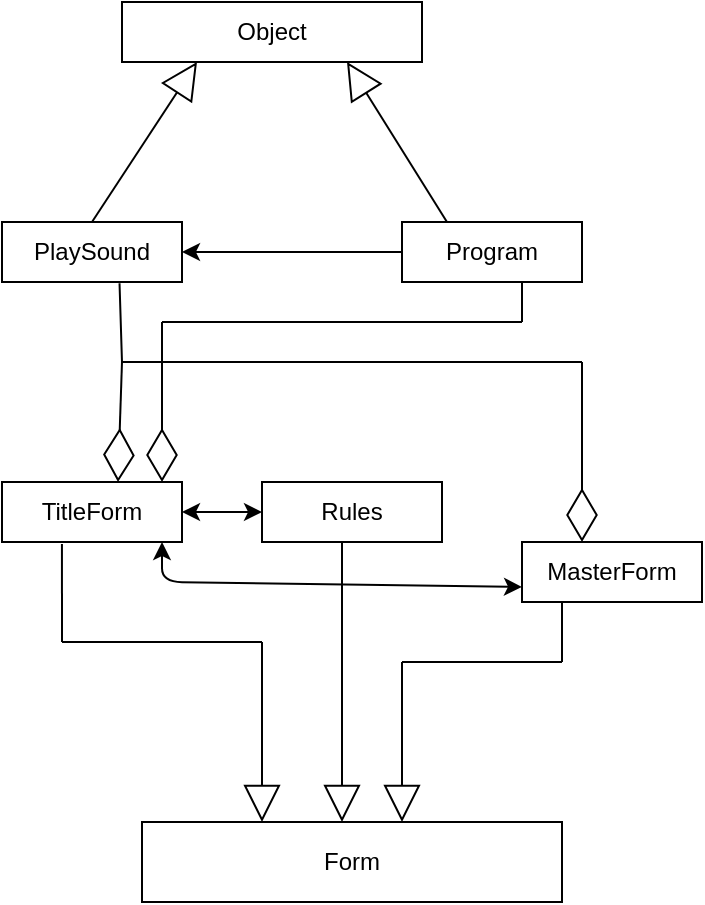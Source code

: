 <mxfile version="13.0.1" type="device"><diagram name="Page-1" id="929967ad-93f9-6ef4-fab6-5d389245f69c"><mxGraphModel dx="1038" dy="556" grid="1" gridSize="10" guides="1" tooltips="1" connect="1" arrows="1" fold="1" page="1" pageScale="1.5" pageWidth="1169" pageHeight="826" background="none" math="0" shadow="0"><root><mxCell id="0" style=";html=1;"/><mxCell id="1" style=";html=1;" parent="0"/><mxCell id="Xah6Zgm-p_P0vl2h3K61-1" value="Object" style="rounded=0;whiteSpace=wrap;html=1;" parent="1" vertex="1"><mxGeometry x="480" y="60" width="150" height="30" as="geometry"/></mxCell><mxCell id="Xah6Zgm-p_P0vl2h3K61-2" value="PlaySound" style="rounded=0;whiteSpace=wrap;html=1;" parent="1" vertex="1"><mxGeometry x="420" y="170" width="90" height="30" as="geometry"/></mxCell><mxCell id="Xah6Zgm-p_P0vl2h3K61-69" style="edgeStyle=orthogonalEdgeStyle;rounded=0;orthogonalLoop=1;jettySize=auto;html=1;entryX=1;entryY=0.5;entryDx=0;entryDy=0;" parent="1" source="Xah6Zgm-p_P0vl2h3K61-3" target="Xah6Zgm-p_P0vl2h3K61-2" edge="1"><mxGeometry relative="1" as="geometry"/></mxCell><mxCell id="Xah6Zgm-p_P0vl2h3K61-3" value="Program" style="rounded=0;whiteSpace=wrap;html=1;" parent="1" vertex="1"><mxGeometry x="620" y="170" width="90" height="30" as="geometry"/></mxCell><mxCell id="Xah6Zgm-p_P0vl2h3K61-6" value="" style="endArrow=block;endSize=16;endFill=0;html=1;entryX=0.25;entryY=1;entryDx=0;entryDy=0;exitX=0.5;exitY=0;exitDx=0;exitDy=0;fontStyle=1" parent="1" source="Xah6Zgm-p_P0vl2h3K61-2" target="Xah6Zgm-p_P0vl2h3K61-1" edge="1"><mxGeometry width="160" relative="1" as="geometry"><mxPoint x="420" y="130" as="sourcePoint"/><mxPoint x="580" y="130" as="targetPoint"/></mxGeometry></mxCell><mxCell id="Xah6Zgm-p_P0vl2h3K61-8" value="" style="endArrow=block;endSize=16;endFill=0;html=1;entryX=0.75;entryY=1;entryDx=0;entryDy=0;exitX=0.25;exitY=0;exitDx=0;exitDy=0;" parent="1" source="Xah6Zgm-p_P0vl2h3K61-3" target="Xah6Zgm-p_P0vl2h3K61-1" edge="1"><mxGeometry width="160" relative="1" as="geometry"><mxPoint x="656" y="180" as="sourcePoint"/><mxPoint x="527.5" y="100" as="targetPoint"/></mxGeometry></mxCell><mxCell id="Xah6Zgm-p_P0vl2h3K61-9" value="Form" style="rounded=0;whiteSpace=wrap;html=1;" parent="1" vertex="1"><mxGeometry x="490" y="470" width="210" height="40" as="geometry"/></mxCell><mxCell id="Xah6Zgm-p_P0vl2h3K61-11" value="TitleForm" style="rounded=0;whiteSpace=wrap;html=1;" parent="1" vertex="1"><mxGeometry x="420" y="300" width="90" height="30" as="geometry"/></mxCell><mxCell id="Xah6Zgm-p_P0vl2h3K61-12" value="Rules" style="rounded=0;whiteSpace=wrap;html=1;" parent="1" vertex="1"><mxGeometry x="550" y="300" width="90" height="30" as="geometry"/></mxCell><mxCell id="Xah6Zgm-p_P0vl2h3K61-13" value="MasterForm" style="rounded=0;whiteSpace=wrap;html=1;" parent="1" vertex="1"><mxGeometry x="680" y="330" width="90" height="30" as="geometry"/></mxCell><mxCell id="Xah6Zgm-p_P0vl2h3K61-29" value="" style="endArrow=diamondThin;endFill=0;endSize=24;html=1;" parent="1" edge="1"><mxGeometry width="160" relative="1" as="geometry"><mxPoint x="480" y="240" as="sourcePoint"/><mxPoint x="478" y="300" as="targetPoint"/></mxGeometry></mxCell><mxCell id="Xah6Zgm-p_P0vl2h3K61-43" value="" style="endArrow=diamondThin;endFill=0;endSize=24;html=1;entryX=0.75;entryY=0;entryDx=0;entryDy=0;" parent="1" edge="1"><mxGeometry width="160" relative="1" as="geometry"><mxPoint x="710" y="240" as="sourcePoint"/><mxPoint x="710" y="330" as="targetPoint"/></mxGeometry></mxCell><mxCell id="Xah6Zgm-p_P0vl2h3K61-47" value="" style="endArrow=none;html=1;entryX=0.653;entryY=1.02;entryDx=0;entryDy=0;entryPerimeter=0;" parent="1" target="Xah6Zgm-p_P0vl2h3K61-2" edge="1"><mxGeometry width="50" height="50" relative="1" as="geometry"><mxPoint x="480" y="240" as="sourcePoint"/><mxPoint x="530" y="190" as="targetPoint"/></mxGeometry></mxCell><mxCell id="Xah6Zgm-p_P0vl2h3K61-50" value="" style="endArrow=block;endSize=16;endFill=0;html=1;fontStyle=1;" parent="1" edge="1"><mxGeometry width="160" relative="1" as="geometry"><mxPoint x="620" y="390" as="sourcePoint"/><mxPoint x="620" y="470" as="targetPoint"/><Array as="points"><mxPoint x="620" y="440"/></Array></mxGeometry></mxCell><mxCell id="Xah6Zgm-p_P0vl2h3K61-51" value="" style="endArrow=block;endSize=16;endFill=0;html=1;fontStyle=1;" parent="1" edge="1"><mxGeometry width="160" relative="1" as="geometry"><mxPoint x="590" y="410" as="sourcePoint"/><mxPoint x="590" y="470" as="targetPoint"/><Array as="points"><mxPoint x="590" y="440"/></Array></mxGeometry></mxCell><mxCell id="Xah6Zgm-p_P0vl2h3K61-52" value="" style="endArrow=block;endSize=16;endFill=0;html=1;fontStyle=1;" parent="1" edge="1"><mxGeometry width="160" relative="1" as="geometry"><mxPoint x="550" y="380" as="sourcePoint"/><mxPoint x="550" y="470" as="targetPoint"/><Array as="points"><mxPoint x="550" y="440"/></Array></mxGeometry></mxCell><mxCell id="Xah6Zgm-p_P0vl2h3K61-59" value="" style="endArrow=none;html=1;" parent="1" edge="1"><mxGeometry width="50" height="50" relative="1" as="geometry"><mxPoint x="540" y="380" as="sourcePoint"/><mxPoint x="450" y="380" as="targetPoint"/></mxGeometry></mxCell><mxCell id="Xah6Zgm-p_P0vl2h3K61-60" value="" style="endArrow=none;html=1;" parent="1" edge="1"><mxGeometry width="50" height="50" relative="1" as="geometry"><mxPoint x="550" y="380" as="sourcePoint"/><mxPoint x="540" y="380" as="targetPoint"/></mxGeometry></mxCell><mxCell id="Xah6Zgm-p_P0vl2h3K61-62" value="" style="endArrow=none;html=1;" parent="1" edge="1"><mxGeometry width="50" height="50" relative="1" as="geometry"><mxPoint x="700" y="390" as="sourcePoint"/><mxPoint x="700" y="360" as="targetPoint"/></mxGeometry></mxCell><mxCell id="Xah6Zgm-p_P0vl2h3K61-63" value="" style="endArrow=none;html=1;" parent="1" edge="1"><mxGeometry width="50" height="50" relative="1" as="geometry"><mxPoint x="620" y="390" as="sourcePoint"/><mxPoint x="700" y="390" as="targetPoint"/></mxGeometry></mxCell><mxCell id="hFLKDLEjx5xOenFYCMXn-1" value="" style="endArrow=none;html=1;" edge="1" parent="1"><mxGeometry width="50" height="50" relative="1" as="geometry"><mxPoint x="480" y="240" as="sourcePoint"/><mxPoint x="710" y="240" as="targetPoint"/></mxGeometry></mxCell><mxCell id="hFLKDLEjx5xOenFYCMXn-3" value="" style="endArrow=classic;startArrow=classic;html=1;exitX=1;exitY=0.5;exitDx=0;exitDy=0;" edge="1" parent="1" source="Xah6Zgm-p_P0vl2h3K61-11"><mxGeometry width="50" height="50" relative="1" as="geometry"><mxPoint x="500" y="340" as="sourcePoint"/><mxPoint x="550" y="315" as="targetPoint"/></mxGeometry></mxCell><mxCell id="hFLKDLEjx5xOenFYCMXn-4" value="" style="endArrow=none;html=1;entryX=0.333;entryY=1.033;entryDx=0;entryDy=0;entryPerimeter=0;" edge="1" parent="1" target="Xah6Zgm-p_P0vl2h3K61-11"><mxGeometry width="50" height="50" relative="1" as="geometry"><mxPoint x="450" y="380" as="sourcePoint"/><mxPoint x="500" y="330" as="targetPoint"/></mxGeometry></mxCell><mxCell id="hFLKDLEjx5xOenFYCMXn-6" value="" style="endArrow=none;html=1;" edge="1" parent="1"><mxGeometry width="50" height="50" relative="1" as="geometry"><mxPoint x="590" y="410" as="sourcePoint"/><mxPoint x="590" y="330" as="targetPoint"/></mxGeometry></mxCell><mxCell id="hFLKDLEjx5xOenFYCMXn-7" value="" style="endArrow=diamondThin;endFill=0;endSize=24;html=1;" edge="1" parent="1"><mxGeometry width="160" relative="1" as="geometry"><mxPoint x="500" y="220" as="sourcePoint"/><mxPoint x="500" y="300" as="targetPoint"/></mxGeometry></mxCell><mxCell id="hFLKDLEjx5xOenFYCMXn-8" value="" style="endArrow=none;html=1;" edge="1" parent="1"><mxGeometry width="50" height="50" relative="1" as="geometry"><mxPoint x="500" y="220" as="sourcePoint"/><mxPoint x="680" y="220" as="targetPoint"/></mxGeometry></mxCell><mxCell id="hFLKDLEjx5xOenFYCMXn-9" value="" style="endArrow=none;html=1;" edge="1" parent="1"><mxGeometry width="50" height="50" relative="1" as="geometry"><mxPoint x="680" y="220" as="sourcePoint"/><mxPoint x="680" y="200" as="targetPoint"/></mxGeometry></mxCell><mxCell id="hFLKDLEjx5xOenFYCMXn-10" value="" style="endArrow=classic;startArrow=classic;html=1;exitX=1;exitY=0.5;exitDx=0;exitDy=0;entryX=0;entryY=0.75;entryDx=0;entryDy=0;" edge="1" parent="1" target="Xah6Zgm-p_P0vl2h3K61-13"><mxGeometry width="50" height="50" relative="1" as="geometry"><mxPoint x="500" y="330" as="sourcePoint"/><mxPoint x="500" y="375" as="targetPoint"/><Array as="points"><mxPoint x="500" y="350"/></Array></mxGeometry></mxCell></root></mxGraphModel></diagram></mxfile>